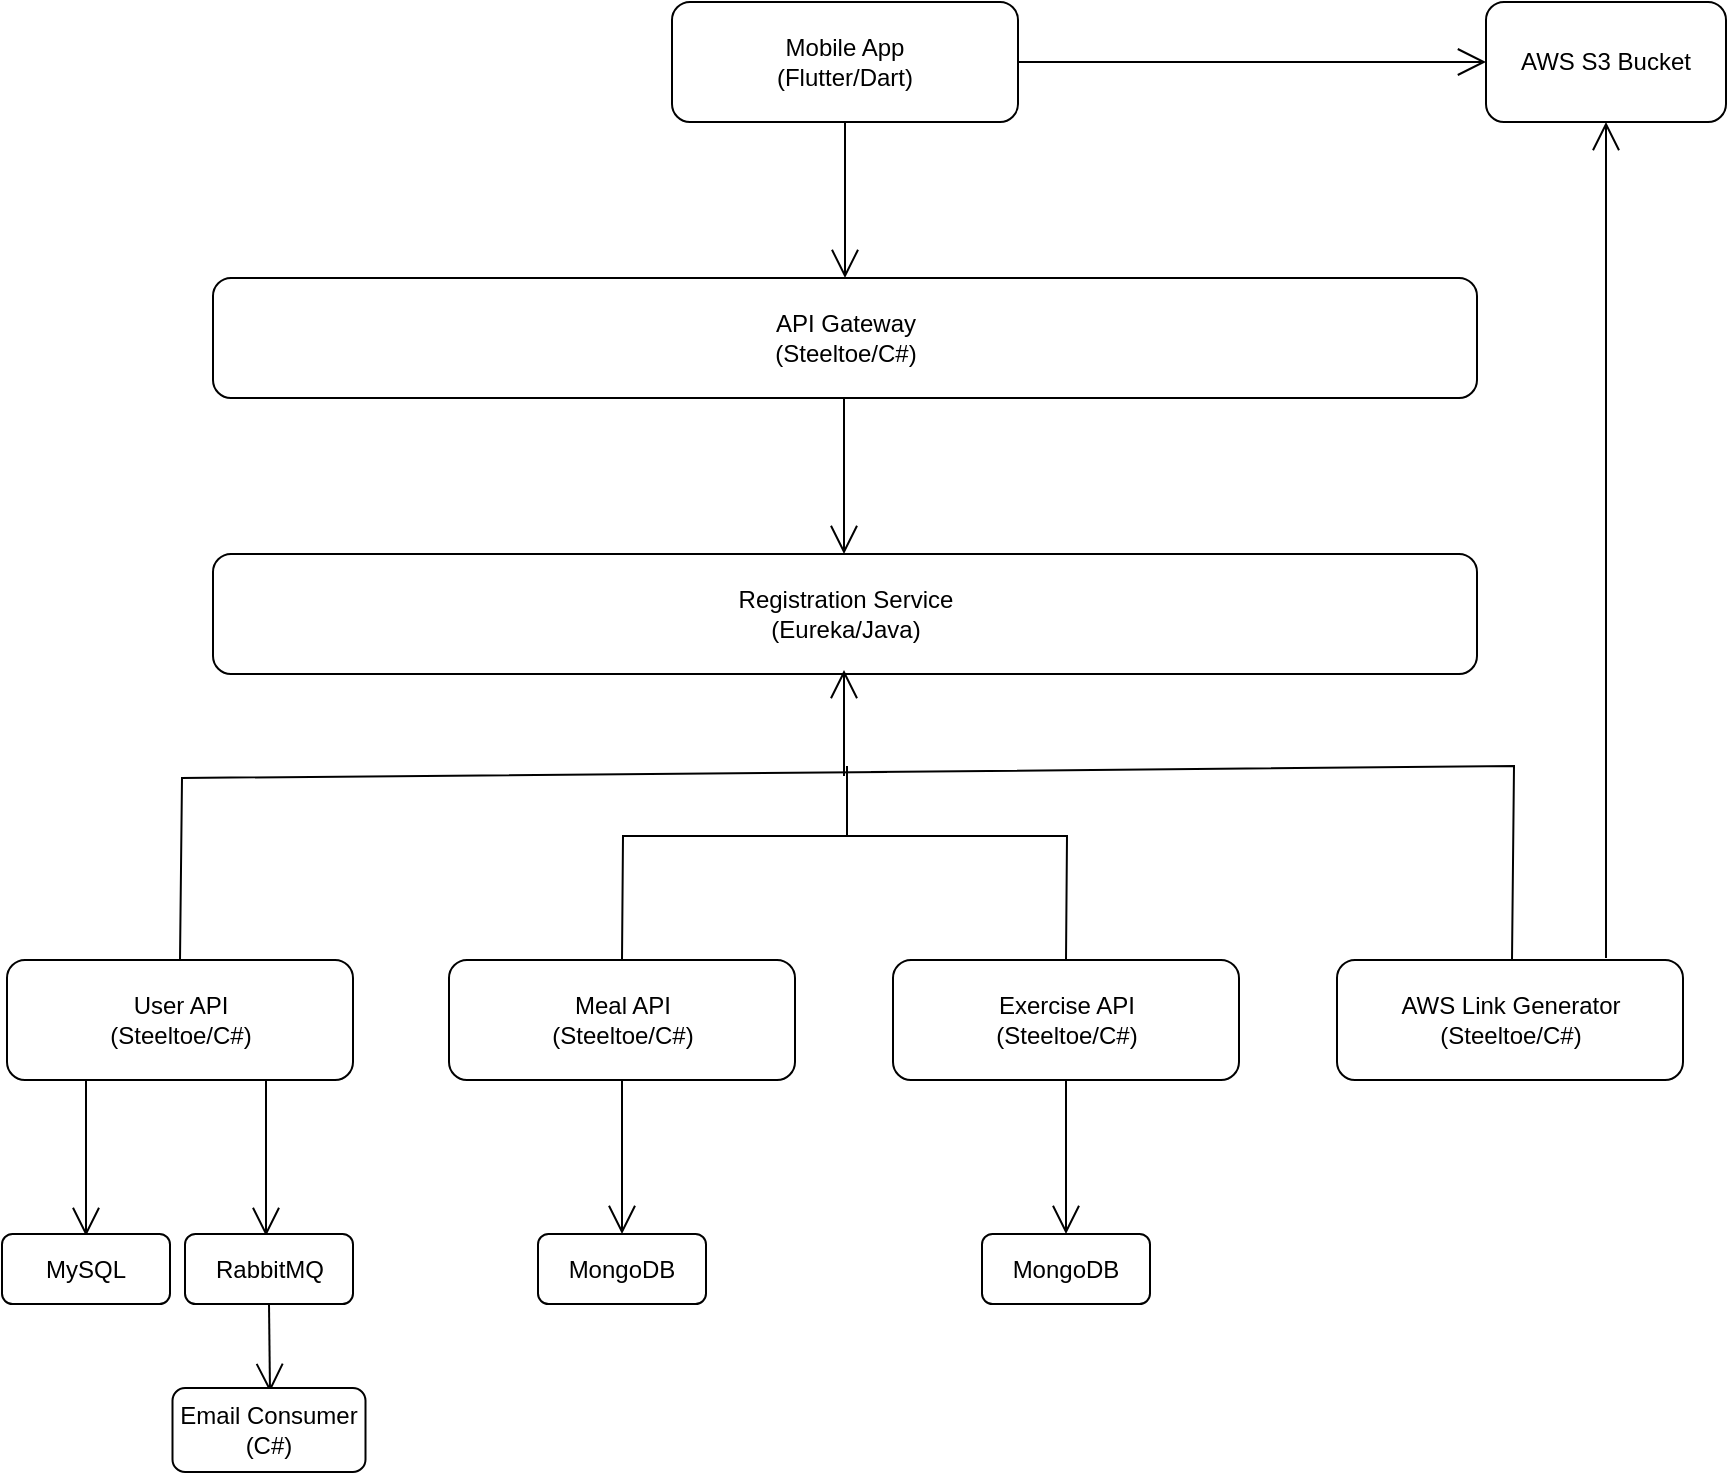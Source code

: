 <mxfile version="20.3.7" type="github">
  <diagram id="itde9mKKq3zuc1h9epeA" name="Página-1">
    <mxGraphModel dx="1422" dy="786" grid="0" gridSize="10" guides="1" tooltips="1" connect="1" arrows="1" fold="1" page="0" pageScale="1" pageWidth="827" pageHeight="1169" math="0" shadow="0">
      <root>
        <mxCell id="0" />
        <mxCell id="1" parent="0" />
        <mxCell id="PfeCa-bYciihab1kVFWK-1" value="Mobile App&lt;br&gt;(Flutter/Dart)" style="rounded=1;whiteSpace=wrap;html=1;" parent="1" vertex="1">
          <mxGeometry x="350" y="102" width="173" height="60" as="geometry" />
        </mxCell>
        <mxCell id="PfeCa-bYciihab1kVFWK-2" value="" style="endArrow=open;endFill=1;endSize=12;html=1;rounded=0;exitX=0.5;exitY=1;exitDx=0;exitDy=0;entryX=0.5;entryY=0;entryDx=0;entryDy=0;" parent="1" source="PfeCa-bYciihab1kVFWK-1" target="PfeCa-bYciihab1kVFWK-3" edge="1">
          <mxGeometry width="160" relative="1" as="geometry">
            <mxPoint x="332" y="388" as="sourcePoint" />
            <mxPoint x="437" y="242" as="targetPoint" />
          </mxGeometry>
        </mxCell>
        <mxCell id="PfeCa-bYciihab1kVFWK-3" value="API Gateway&lt;br&gt;(Steeltoe/C#)" style="rounded=1;whiteSpace=wrap;html=1;" parent="1" vertex="1">
          <mxGeometry x="120.5" y="240" width="632" height="60" as="geometry" />
        </mxCell>
        <mxCell id="PfeCa-bYciihab1kVFWK-5" value="Registration Service&lt;br&gt;(Eureka/Java)" style="rounded=1;whiteSpace=wrap;html=1;" parent="1" vertex="1">
          <mxGeometry x="120.5" y="378" width="632" height="60" as="geometry" />
        </mxCell>
        <mxCell id="PfeCa-bYciihab1kVFWK-7" value="" style="endArrow=open;endFill=1;endSize=12;html=1;rounded=0;exitX=0.5;exitY=1;exitDx=0;exitDy=0;entryX=0.5;entryY=0;entryDx=0;entryDy=0;" parent="1" edge="1">
          <mxGeometry width="160" relative="1" as="geometry">
            <mxPoint x="436" y="300" as="sourcePoint" />
            <mxPoint x="436" y="378" as="targetPoint" />
          </mxGeometry>
        </mxCell>
        <mxCell id="PfeCa-bYciihab1kVFWK-8" value="User API&lt;br&gt;(Steeltoe/C#)" style="rounded=1;whiteSpace=wrap;html=1;" parent="1" vertex="1">
          <mxGeometry x="17.5" y="581" width="173" height="60" as="geometry" />
        </mxCell>
        <mxCell id="PfeCa-bYciihab1kVFWK-9" value="Meal API&lt;br&gt;(Steeltoe/C#)" style="rounded=1;whiteSpace=wrap;html=1;" parent="1" vertex="1">
          <mxGeometry x="238.5" y="581" width="173" height="60" as="geometry" />
        </mxCell>
        <mxCell id="PfeCa-bYciihab1kVFWK-10" value="AWS Link Generator&lt;br&gt;(Steeltoe/C#)" style="rounded=1;whiteSpace=wrap;html=1;" parent="1" vertex="1">
          <mxGeometry x="682.5" y="581" width="173" height="60" as="geometry" />
        </mxCell>
        <mxCell id="PfeCa-bYciihab1kVFWK-11" value="Exercise API&lt;br&gt;(Steeltoe/C#)" style="rounded=1;whiteSpace=wrap;html=1;" parent="1" vertex="1">
          <mxGeometry x="460.5" y="581" width="173" height="60" as="geometry" />
        </mxCell>
        <mxCell id="PfeCa-bYciihab1kVFWK-12" value="" style="endArrow=open;endFill=1;endSize=12;html=1;rounded=0;" parent="1" edge="1">
          <mxGeometry width="160" relative="1" as="geometry">
            <mxPoint x="436" y="489" as="sourcePoint" />
            <mxPoint x="436" y="436" as="targetPoint" />
          </mxGeometry>
        </mxCell>
        <mxCell id="PfeCa-bYciihab1kVFWK-14" value="" style="endArrow=none;html=1;rounded=0;sketch=0;strokeColor=default;exitX=0.5;exitY=0;exitDx=0;exitDy=0;" parent="1" source="PfeCa-bYciihab1kVFWK-8" edge="1">
          <mxGeometry width="50" height="50" relative="1" as="geometry">
            <mxPoint x="365.5" y="522" as="sourcePoint" />
            <mxPoint x="457.5" y="487" as="targetPoint" />
            <Array as="points">
              <mxPoint x="105" y="490" />
            </Array>
          </mxGeometry>
        </mxCell>
        <mxCell id="PfeCa-bYciihab1kVFWK-15" value="" style="endArrow=none;html=1;rounded=0;sketch=0;strokeColor=default;exitX=0.5;exitY=0;exitDx=0;exitDy=0;" parent="1" edge="1">
          <mxGeometry width="50" height="50" relative="1" as="geometry">
            <mxPoint x="770" y="581" as="sourcePoint" />
            <mxPoint x="449.5" y="487" as="targetPoint" />
            <Array as="points">
              <mxPoint x="771" y="484" />
            </Array>
          </mxGeometry>
        </mxCell>
        <mxCell id="PfeCa-bYciihab1kVFWK-16" value="" style="endArrow=none;html=1;rounded=0;sketch=0;strokeColor=default;exitX=0.5;exitY=0;exitDx=0;exitDy=0;" parent="1" source="PfeCa-bYciihab1kVFWK-9" edge="1">
          <mxGeometry width="50" height="50" relative="1" as="geometry">
            <mxPoint x="325.5" y="581" as="sourcePoint" />
            <mxPoint x="452.5" y="519" as="targetPoint" />
            <Array as="points">
              <mxPoint x="325.5" y="519" />
            </Array>
          </mxGeometry>
        </mxCell>
        <mxCell id="PfeCa-bYciihab1kVFWK-17" value="" style="endArrow=none;html=1;rounded=0;sketch=0;strokeColor=default;exitX=0.5;exitY=0;exitDx=0;exitDy=0;" parent="1" source="PfeCa-bYciihab1kVFWK-11" edge="1">
          <mxGeometry width="50" height="50" relative="1" as="geometry">
            <mxPoint x="540.5" y="581" as="sourcePoint" />
            <mxPoint x="451.5" y="519" as="targetPoint" />
            <Array as="points">
              <mxPoint x="547.5" y="519" />
            </Array>
          </mxGeometry>
        </mxCell>
        <mxCell id="PfeCa-bYciihab1kVFWK-19" value="" style="endArrow=none;html=1;rounded=0;sketch=0;strokeColor=default;" parent="1" edge="1">
          <mxGeometry width="50" height="50" relative="1" as="geometry">
            <mxPoint x="437.5" y="519" as="sourcePoint" />
            <mxPoint x="437.5" y="484" as="targetPoint" />
          </mxGeometry>
        </mxCell>
        <mxCell id="PDHfmaTwPARAGlIh3toV-1" value="" style="endArrow=open;endFill=1;endSize=12;html=1;rounded=0;exitX=0.5;exitY=1;exitDx=0;exitDy=0;entryX=0.5;entryY=0;entryDx=0;entryDy=0;" edge="1" parent="1">
          <mxGeometry width="160" relative="1" as="geometry">
            <mxPoint x="147" y="641" as="sourcePoint" />
            <mxPoint x="147" y="719" as="targetPoint" />
          </mxGeometry>
        </mxCell>
        <mxCell id="PDHfmaTwPARAGlIh3toV-2" value="" style="endArrow=open;endFill=1;endSize=12;html=1;rounded=0;exitX=0.5;exitY=1;exitDx=0;exitDy=0;entryX=0.5;entryY=0;entryDx=0;entryDy=0;" edge="1" parent="1">
          <mxGeometry width="160" relative="1" as="geometry">
            <mxPoint x="57" y="641" as="sourcePoint" />
            <mxPoint x="57" y="719" as="targetPoint" />
          </mxGeometry>
        </mxCell>
        <mxCell id="PDHfmaTwPARAGlIh3toV-3" value="MySQL" style="rounded=1;whiteSpace=wrap;html=1;" vertex="1" parent="1">
          <mxGeometry x="15" y="718" width="84" height="35" as="geometry" />
        </mxCell>
        <mxCell id="PDHfmaTwPARAGlIh3toV-4" value="RabbitMQ" style="rounded=1;whiteSpace=wrap;html=1;" vertex="1" parent="1">
          <mxGeometry x="106.5" y="718" width="84" height="35" as="geometry" />
        </mxCell>
        <mxCell id="PDHfmaTwPARAGlIh3toV-5" value="" style="endArrow=open;endFill=1;endSize=12;html=1;rounded=0;exitX=0.5;exitY=1;exitDx=0;exitDy=0;" edge="1" parent="1" source="PDHfmaTwPARAGlIh3toV-4">
          <mxGeometry width="160" relative="1" as="geometry">
            <mxPoint x="148" y="806" as="sourcePoint" />
            <mxPoint x="149" y="797" as="targetPoint" />
          </mxGeometry>
        </mxCell>
        <mxCell id="PDHfmaTwPARAGlIh3toV-6" value="Email Consumer&lt;br&gt;(C#)" style="rounded=1;whiteSpace=wrap;html=1;" vertex="1" parent="1">
          <mxGeometry x="100.25" y="795" width="96.5" height="42" as="geometry" />
        </mxCell>
        <mxCell id="PDHfmaTwPARAGlIh3toV-8" value="" style="endArrow=open;endFill=1;endSize=12;html=1;rounded=0;exitX=1;exitY=0.5;exitDx=0;exitDy=0;entryX=0;entryY=0.5;entryDx=0;entryDy=0;" edge="1" parent="1" source="PfeCa-bYciihab1kVFWK-1" target="PDHfmaTwPARAGlIh3toV-9">
          <mxGeometry width="160" relative="1" as="geometry">
            <mxPoint x="523" y="126" as="sourcePoint" />
            <mxPoint x="758" y="126" as="targetPoint" />
          </mxGeometry>
        </mxCell>
        <mxCell id="PDHfmaTwPARAGlIh3toV-9" value="AWS S3 Bucket" style="rounded=1;whiteSpace=wrap;html=1;" vertex="1" parent="1">
          <mxGeometry x="757" y="102" width="120" height="60" as="geometry" />
        </mxCell>
        <mxCell id="PDHfmaTwPARAGlIh3toV-10" value="" style="endArrow=open;endFill=1;endSize=12;html=1;rounded=0;entryX=0.5;entryY=1;entryDx=0;entryDy=0;" edge="1" parent="1" target="PDHfmaTwPARAGlIh3toV-9">
          <mxGeometry width="160" relative="1" as="geometry">
            <mxPoint x="817" y="580" as="sourcePoint" />
            <mxPoint x="767" y="142" as="targetPoint" />
          </mxGeometry>
        </mxCell>
        <mxCell id="PDHfmaTwPARAGlIh3toV-12" value="MongoDB" style="rounded=1;whiteSpace=wrap;html=1;" vertex="1" parent="1">
          <mxGeometry x="283" y="718" width="84" height="35" as="geometry" />
        </mxCell>
        <mxCell id="PDHfmaTwPARAGlIh3toV-13" value="" style="endArrow=open;endFill=1;endSize=12;html=1;rounded=0;exitX=0.5;exitY=1;exitDx=0;exitDy=0;entryX=0.5;entryY=0;entryDx=0;entryDy=0;" edge="1" parent="1" source="PfeCa-bYciihab1kVFWK-9" target="PDHfmaTwPARAGlIh3toV-12">
          <mxGeometry width="160" relative="1" as="geometry">
            <mxPoint x="67" y="651" as="sourcePoint" />
            <mxPoint x="67" y="729" as="targetPoint" />
          </mxGeometry>
        </mxCell>
        <mxCell id="PDHfmaTwPARAGlIh3toV-16" value="MongoDB" style="rounded=1;whiteSpace=wrap;html=1;" vertex="1" parent="1">
          <mxGeometry x="505" y="718" width="84" height="35" as="geometry" />
        </mxCell>
        <mxCell id="PDHfmaTwPARAGlIh3toV-17" value="" style="endArrow=open;endFill=1;endSize=12;html=1;rounded=0;exitX=0.5;exitY=1;exitDx=0;exitDy=0;entryX=0.5;entryY=0;entryDx=0;entryDy=0;" edge="1" parent="1" target="PDHfmaTwPARAGlIh3toV-16">
          <mxGeometry width="160" relative="1" as="geometry">
            <mxPoint x="547" y="641" as="sourcePoint" />
            <mxPoint x="289" y="729" as="targetPoint" />
          </mxGeometry>
        </mxCell>
      </root>
    </mxGraphModel>
  </diagram>
</mxfile>
